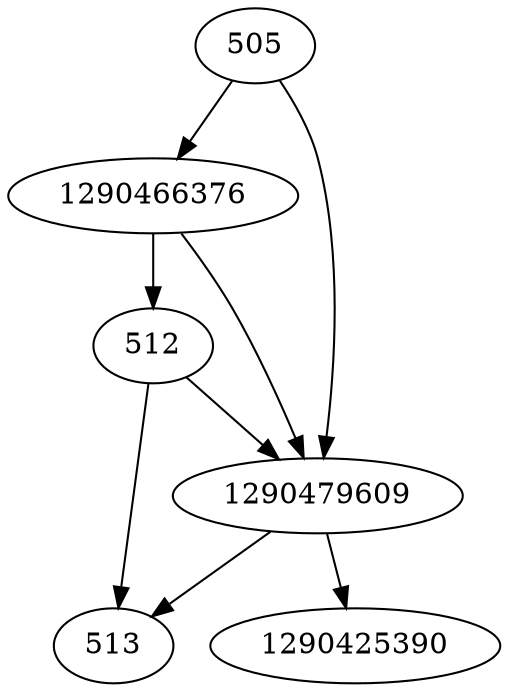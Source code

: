 strict digraph  {
512;
513;
1290466376;
1290425390;
505;
1290479609;
512 -> 513;
512 -> 1290479609;
1290466376 -> 512;
1290466376 -> 1290479609;
505 -> 1290466376;
505 -> 1290479609;
1290479609 -> 513;
1290479609 -> 1290425390;
}
